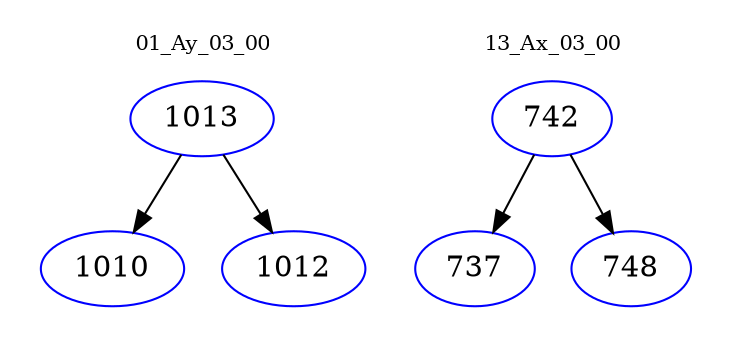 digraph{
subgraph cluster_0 {
color = white
label = "01_Ay_03_00";
fontsize=10;
T0_1013 [label="1013", color="blue"]
T0_1013 -> T0_1010 [color="black"]
T0_1010 [label="1010", color="blue"]
T0_1013 -> T0_1012 [color="black"]
T0_1012 [label="1012", color="blue"]
}
subgraph cluster_1 {
color = white
label = "13_Ax_03_00";
fontsize=10;
T1_742 [label="742", color="blue"]
T1_742 -> T1_737 [color="black"]
T1_737 [label="737", color="blue"]
T1_742 -> T1_748 [color="black"]
T1_748 [label="748", color="blue"]
}
}
